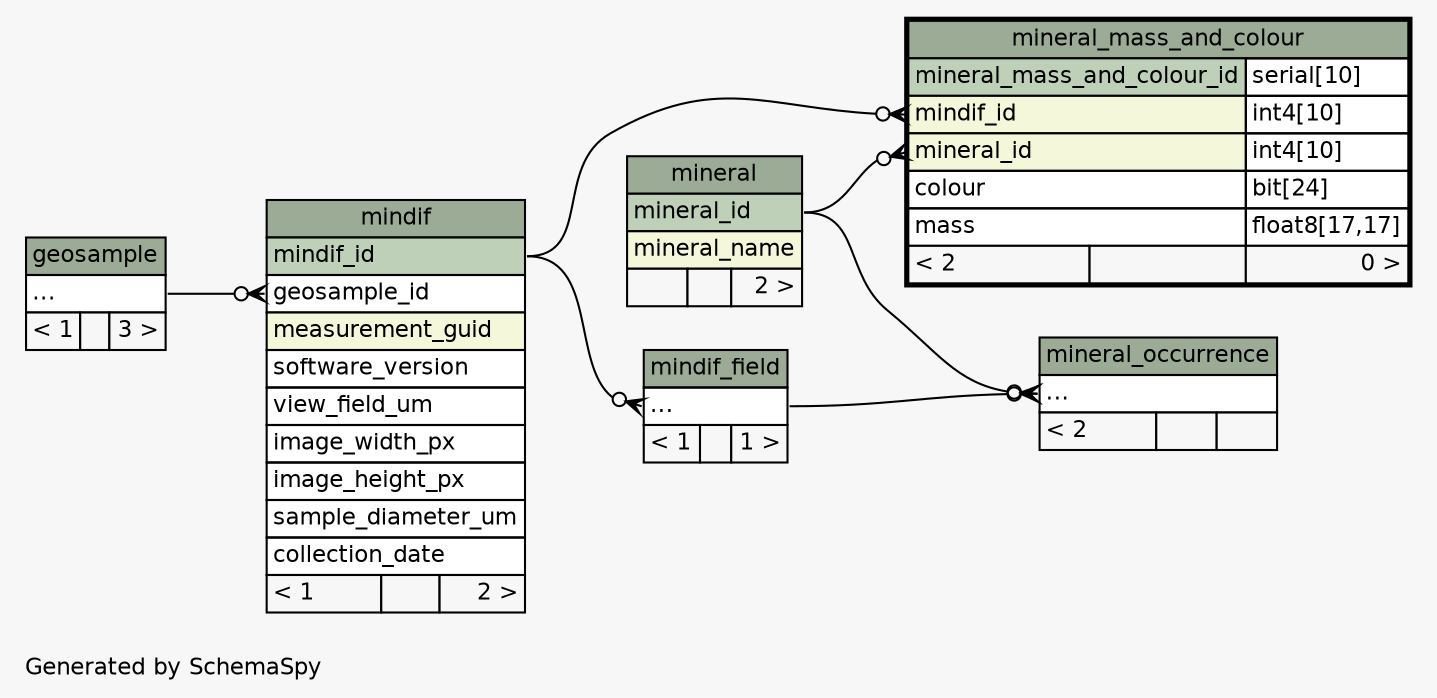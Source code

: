 // dot 2.38.0 on Linux 3.16.0-4-amd64
// SchemaSpy rev 590
digraph "twoDegreesRelationshipsDiagram" {
  graph [
    rankdir="RL"
    bgcolor="#f7f7f7"
    label="\nGenerated by SchemaSpy"
    labeljust="l"
    nodesep="0.18"
    ranksep="0.46"
    fontname="Helvetica"
    fontsize="11"
  ];
  node [
    fontname="Helvetica"
    fontsize="11"
    shape="plaintext"
  ];
  edge [
    arrowsize="0.8"
  ];
  "mindif":"geosample_id":w -> "geosample":"elipses":e [arrowhead=none dir=back arrowtail=crowodot];
  "mindif_field":"elipses":w -> "mindif":"mindif_id":e [arrowhead=none dir=back arrowtail=crowodot];
  "mineral_mass_and_colour":"mindif_id":w -> "mindif":"mindif_id":e [arrowhead=none dir=back arrowtail=crowodot];
  "mineral_mass_and_colour":"mineral_id":w -> "mineral":"mineral_id":e [arrowhead=none dir=back arrowtail=crowodot];
  "mineral_occurrence":"elipses":w -> "mindif_field":"elipses":e [arrowhead=none dir=back arrowtail=crowodot];
  "mineral_occurrence":"elipses":w -> "mineral":"mineral_id":e [arrowhead=none dir=back arrowtail=crowodot];
  "geosample" [
    label=<
    <TABLE BORDER="0" CELLBORDER="1" CELLSPACING="0" BGCOLOR="#ffffff">
      <TR><TD COLSPAN="3" BGCOLOR="#9bab96" ALIGN="CENTER">geosample</TD></TR>
      <TR><TD PORT="elipses" COLSPAN="3" ALIGN="LEFT">...</TD></TR>
      <TR><TD ALIGN="LEFT" BGCOLOR="#f7f7f7">&lt; 1</TD><TD ALIGN="RIGHT" BGCOLOR="#f7f7f7">  </TD><TD ALIGN="RIGHT" BGCOLOR="#f7f7f7">3 &gt;</TD></TR>
    </TABLE>>
    URL="geosample.html"
    tooltip="geosample"
  ];
  "mindif" [
    label=<
    <TABLE BORDER="0" CELLBORDER="1" CELLSPACING="0" BGCOLOR="#ffffff">
      <TR><TD COLSPAN="3" BGCOLOR="#9bab96" ALIGN="CENTER">mindif</TD></TR>
      <TR><TD PORT="mindif_id" COLSPAN="3" BGCOLOR="#bed1b8" ALIGN="LEFT">mindif_id</TD></TR>
      <TR><TD PORT="geosample_id" COLSPAN="3" ALIGN="LEFT">geosample_id</TD></TR>
      <TR><TD PORT="measurement_guid" COLSPAN="3" BGCOLOR="#f4f7da" ALIGN="LEFT">measurement_guid</TD></TR>
      <TR><TD PORT="software_version" COLSPAN="3" ALIGN="LEFT">software_version</TD></TR>
      <TR><TD PORT="view_field_um" COLSPAN="3" ALIGN="LEFT">view_field_um</TD></TR>
      <TR><TD PORT="image_width_px" COLSPAN="3" ALIGN="LEFT">image_width_px</TD></TR>
      <TR><TD PORT="image_height_px" COLSPAN="3" ALIGN="LEFT">image_height_px</TD></TR>
      <TR><TD PORT="sample_diameter_um" COLSPAN="3" ALIGN="LEFT">sample_diameter_um</TD></TR>
      <TR><TD PORT="collection_date" COLSPAN="3" ALIGN="LEFT">collection_date</TD></TR>
      <TR><TD ALIGN="LEFT" BGCOLOR="#f7f7f7">&lt; 1</TD><TD ALIGN="RIGHT" BGCOLOR="#f7f7f7">  </TD><TD ALIGN="RIGHT" BGCOLOR="#f7f7f7">2 &gt;</TD></TR>
    </TABLE>>
    URL="mindif.html"
    tooltip="mindif"
  ];
  "mindif_field" [
    label=<
    <TABLE BORDER="0" CELLBORDER="1" CELLSPACING="0" BGCOLOR="#ffffff">
      <TR><TD COLSPAN="3" BGCOLOR="#9bab96" ALIGN="CENTER">mindif_field</TD></TR>
      <TR><TD PORT="elipses" COLSPAN="3" ALIGN="LEFT">...</TD></TR>
      <TR><TD ALIGN="LEFT" BGCOLOR="#f7f7f7">&lt; 1</TD><TD ALIGN="RIGHT" BGCOLOR="#f7f7f7">  </TD><TD ALIGN="RIGHT" BGCOLOR="#f7f7f7">1 &gt;</TD></TR>
    </TABLE>>
    URL="mindif_field.html"
    tooltip="mindif_field"
  ];
  "mineral" [
    label=<
    <TABLE BORDER="0" CELLBORDER="1" CELLSPACING="0" BGCOLOR="#ffffff">
      <TR><TD COLSPAN="3" BGCOLOR="#9bab96" ALIGN="CENTER">mineral</TD></TR>
      <TR><TD PORT="mineral_id" COLSPAN="3" BGCOLOR="#bed1b8" ALIGN="LEFT">mineral_id</TD></TR>
      <TR><TD PORT="mineral_name" COLSPAN="3" BGCOLOR="#f4f7da" ALIGN="LEFT">mineral_name</TD></TR>
      <TR><TD ALIGN="LEFT" BGCOLOR="#f7f7f7">  </TD><TD ALIGN="RIGHT" BGCOLOR="#f7f7f7">  </TD><TD ALIGN="RIGHT" BGCOLOR="#f7f7f7">2 &gt;</TD></TR>
    </TABLE>>
    URL="mineral.html"
    tooltip="mineral"
  ];
  "mineral_mass_and_colour" [
    label=<
    <TABLE BORDER="2" CELLBORDER="1" CELLSPACING="0" BGCOLOR="#ffffff">
      <TR><TD COLSPAN="3" BGCOLOR="#9bab96" ALIGN="CENTER">mineral_mass_and_colour</TD></TR>
      <TR><TD PORT="mineral_mass_and_colour_id" COLSPAN="2" BGCOLOR="#bed1b8" ALIGN="LEFT">mineral_mass_and_colour_id</TD><TD PORT="mineral_mass_and_colour_id.type" ALIGN="LEFT">serial[10]</TD></TR>
      <TR><TD PORT="mindif_id" COLSPAN="2" BGCOLOR="#f4f7da" ALIGN="LEFT">mindif_id</TD><TD PORT="mindif_id.type" ALIGN="LEFT">int4[10]</TD></TR>
      <TR><TD PORT="mineral_id" COLSPAN="2" BGCOLOR="#f4f7da" ALIGN="LEFT">mineral_id</TD><TD PORT="mineral_id.type" ALIGN="LEFT">int4[10]</TD></TR>
      <TR><TD PORT="colour" COLSPAN="2" ALIGN="LEFT">colour</TD><TD PORT="colour.type" ALIGN="LEFT">bit[24]</TD></TR>
      <TR><TD PORT="mass" COLSPAN="2" ALIGN="LEFT">mass</TD><TD PORT="mass.type" ALIGN="LEFT">float8[17,17]</TD></TR>
      <TR><TD ALIGN="LEFT" BGCOLOR="#f7f7f7">&lt; 2</TD><TD ALIGN="RIGHT" BGCOLOR="#f7f7f7">  </TD><TD ALIGN="RIGHT" BGCOLOR="#f7f7f7">0 &gt;</TD></TR>
    </TABLE>>
    URL="mineral_mass_and_colour.html"
    tooltip="mineral_mass_and_colour"
  ];
  "mineral_occurrence" [
    label=<
    <TABLE BORDER="0" CELLBORDER="1" CELLSPACING="0" BGCOLOR="#ffffff">
      <TR><TD COLSPAN="3" BGCOLOR="#9bab96" ALIGN="CENTER">mineral_occurrence</TD></TR>
      <TR><TD PORT="elipses" COLSPAN="3" ALIGN="LEFT">...</TD></TR>
      <TR><TD ALIGN="LEFT" BGCOLOR="#f7f7f7">&lt; 2</TD><TD ALIGN="RIGHT" BGCOLOR="#f7f7f7">  </TD><TD ALIGN="RIGHT" BGCOLOR="#f7f7f7">  </TD></TR>
    </TABLE>>
    URL="mineral_occurrence.html"
    tooltip="mineral_occurrence"
  ];
}
